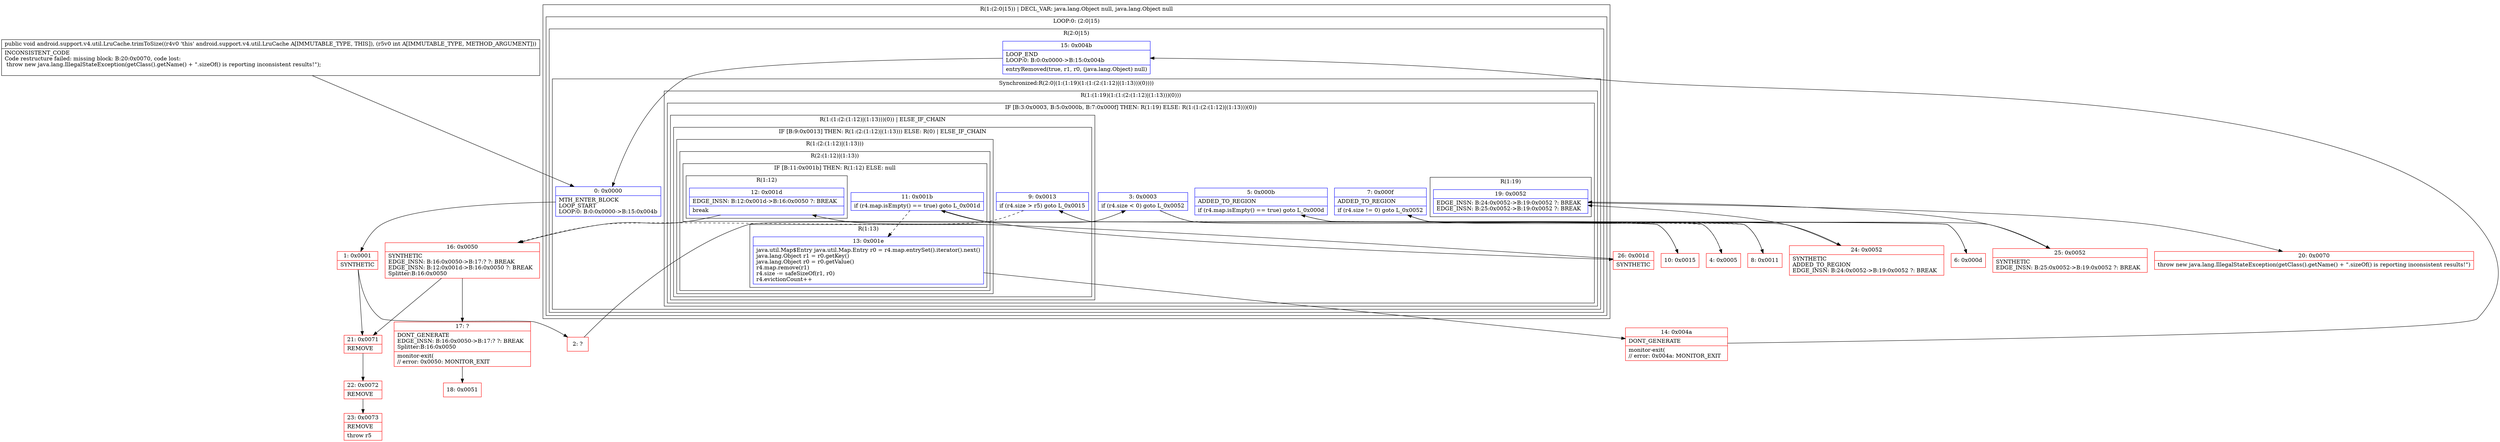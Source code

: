 digraph "CFG forandroid.support.v4.util.LruCache.trimToSize(I)V" {
subgraph cluster_Region_134362303 {
label = "R(1:(2:0|15)) | DECL_VAR: java.lang.Object null, java.lang.Object null\l";
node [shape=record,color=blue];
subgraph cluster_LoopRegion_2008900154 {
label = "LOOP:0: (2:0|15)";
node [shape=record,color=blue];
subgraph cluster_Region_70783024 {
label = "R(2:0|15)";
node [shape=record,color=blue];
subgraph cluster_SynchronizedRegion_498806211 {
label = "Synchronized:R(2:0|(1:(1:19)(1:(1:(2:(1:12)|(1:13)))(0))))";
node [shape=record,color=blue];
Node_0 [shape=record,label="{0\:\ 0x0000|MTH_ENTER_BLOCK\lLOOP_START\lLOOP:0: B:0:0x0000\-\>B:15:0x004b\l}"];
subgraph cluster_Region_615420322 {
label = "R(1:(1:19)(1:(1:(2:(1:12)|(1:13)))(0)))";
node [shape=record,color=blue];
subgraph cluster_IfRegion_1024519748 {
label = "IF [B:3:0x0003, B:5:0x000b, B:7:0x000f] THEN: R(1:19) ELSE: R(1:(1:(2:(1:12)|(1:13)))(0))";
node [shape=record,color=blue];
Node_3 [shape=record,label="{3\:\ 0x0003|if (r4.size \< 0) goto L_0x0052\l}"];
Node_5 [shape=record,label="{5\:\ 0x000b|ADDED_TO_REGION\l|if (r4.map.isEmpty() == true) goto L_0x000d\l}"];
Node_7 [shape=record,label="{7\:\ 0x000f|ADDED_TO_REGION\l|if (r4.size != 0) goto L_0x0052\l}"];
subgraph cluster_Region_564193134 {
label = "R(1:19)";
node [shape=record,color=blue];
Node_19 [shape=record,label="{19\:\ 0x0052|EDGE_INSN: B:24:0x0052\-\>B:19:0x0052 ?: BREAK  \lEDGE_INSN: B:25:0x0052\-\>B:19:0x0052 ?: BREAK  \l}"];
}
subgraph cluster_Region_1706103724 {
label = "R(1:(1:(2:(1:12)|(1:13)))(0)) | ELSE_IF_CHAIN\l";
node [shape=record,color=blue];
subgraph cluster_IfRegion_893566265 {
label = "IF [B:9:0x0013] THEN: R(1:(2:(1:12)|(1:13))) ELSE: R(0) | ELSE_IF_CHAIN\l";
node [shape=record,color=blue];
Node_9 [shape=record,label="{9\:\ 0x0013|if (r4.size \> r5) goto L_0x0015\l}"];
subgraph cluster_Region_253363995 {
label = "R(1:(2:(1:12)|(1:13)))";
node [shape=record,color=blue];
subgraph cluster_Region_690428417 {
label = "R(2:(1:12)|(1:13))";
node [shape=record,color=blue];
subgraph cluster_IfRegion_1155940602 {
label = "IF [B:11:0x001b] THEN: R(1:12) ELSE: null";
node [shape=record,color=blue];
Node_11 [shape=record,label="{11\:\ 0x001b|if (r4.map.isEmpty() == true) goto L_0x001d\l}"];
subgraph cluster_Region_1693287978 {
label = "R(1:12)";
node [shape=record,color=blue];
Node_12 [shape=record,label="{12\:\ 0x001d|EDGE_INSN: B:12:0x001d\-\>B:16:0x0050 ?: BREAK  \l|break\l}"];
}
}
subgraph cluster_Region_1960060210 {
label = "R(1:13)";
node [shape=record,color=blue];
Node_13 [shape=record,label="{13\:\ 0x001e|java.util.Map$Entry java.util.Map.Entry r0 = r4.map.entrySet().iterator().next()\ljava.lang.Object r1 = r0.getKey()\ljava.lang.Object r0 = r0.getValue()\lr4.map.remove(r1)\lr4.size \-= safeSizeOf(r1, r0)\lr4.evictionCount++\l}"];
}
}
}
subgraph cluster_Region_999323507 {
label = "R(0)";
node [shape=record,color=blue];
}
}
}
}
}
}
Node_15 [shape=record,label="{15\:\ 0x004b|LOOP_END\lLOOP:0: B:0:0x0000\-\>B:15:0x004b\l|entryRemoved(true, r1, r0, (java.lang.Object) null)\l}"];
}
}
}
Node_1 [shape=record,color=red,label="{1\:\ 0x0001|SYNTHETIC\l}"];
Node_2 [shape=record,color=red,label="{2\:\ ?}"];
Node_4 [shape=record,color=red,label="{4\:\ 0x0005}"];
Node_6 [shape=record,color=red,label="{6\:\ 0x000d}"];
Node_8 [shape=record,color=red,label="{8\:\ 0x0011}"];
Node_10 [shape=record,color=red,label="{10\:\ 0x0015}"];
Node_14 [shape=record,color=red,label="{14\:\ 0x004a|DONT_GENERATE\l|monitor\-exit(\l\/\/ error: 0x004a: MONITOR_EXIT  \l}"];
Node_16 [shape=record,color=red,label="{16\:\ 0x0050|SYNTHETIC\lEDGE_INSN: B:16:0x0050\-\>B:17:? ?: BREAK  \lEDGE_INSN: B:12:0x001d\-\>B:16:0x0050 ?: BREAK  \lSplitter:B:16:0x0050\l}"];
Node_17 [shape=record,color=red,label="{17\:\ ?|DONT_GENERATE\lEDGE_INSN: B:16:0x0050\-\>B:17:? ?: BREAK  \lSplitter:B:16:0x0050\l|monitor\-exit(\l\/\/ error: 0x0050: MONITOR_EXIT  \l}"];
Node_18 [shape=record,color=red,label="{18\:\ 0x0051}"];
Node_20 [shape=record,color=red,label="{20\:\ 0x0070|throw new java.lang.IllegalStateException(getClass().getName() + \".sizeOf() is reporting inconsistent results!\")\l}"];
Node_21 [shape=record,color=red,label="{21\:\ 0x0071|REMOVE\l}"];
Node_22 [shape=record,color=red,label="{22\:\ 0x0072|REMOVE\l}"];
Node_23 [shape=record,color=red,label="{23\:\ 0x0073|REMOVE\l|throw r5\l}"];
Node_24 [shape=record,color=red,label="{24\:\ 0x0052|SYNTHETIC\lADDED_TO_REGION\lEDGE_INSN: B:24:0x0052\-\>B:19:0x0052 ?: BREAK  \l}"];
Node_25 [shape=record,color=red,label="{25\:\ 0x0052|SYNTHETIC\lEDGE_INSN: B:25:0x0052\-\>B:19:0x0052 ?: BREAK  \l}"];
Node_26 [shape=record,color=red,label="{26\:\ 0x001d|SYNTHETIC\l}"];
MethodNode[shape=record,label="{public void android.support.v4.util.LruCache.trimToSize((r4v0 'this' android.support.v4.util.LruCache A[IMMUTABLE_TYPE, THIS]), (r5v0 int A[IMMUTABLE_TYPE, METHOD_ARGUMENT]))  | INCONSISTENT_CODE\lCode restructure failed: missing block: B:20:0x0070, code lost:\l    throw new java.lang.IllegalStateException(getClass().getName() + \".sizeOf() is reporting inconsistent results!\");\l\l}"];
MethodNode -> Node_0;
Node_0 -> Node_1;
Node_3 -> Node_4[style=dashed];
Node_3 -> Node_24;
Node_5 -> Node_6;
Node_5 -> Node_8[style=dashed];
Node_7 -> Node_8[style=dashed];
Node_7 -> Node_25;
Node_19 -> Node_20;
Node_9 -> Node_10;
Node_9 -> Node_16[style=dashed];
Node_11 -> Node_13[style=dashed];
Node_11 -> Node_26;
Node_12 -> Node_16;
Node_13 -> Node_14;
Node_15 -> Node_0;
Node_1 -> Node_2;
Node_1 -> Node_21;
Node_2 -> Node_3;
Node_4 -> Node_5;
Node_6 -> Node_7;
Node_8 -> Node_9;
Node_10 -> Node_11;
Node_14 -> Node_15;
Node_16 -> Node_17;
Node_16 -> Node_21;
Node_17 -> Node_18;
Node_21 -> Node_22;
Node_22 -> Node_23;
Node_24 -> Node_19;
Node_25 -> Node_19;
Node_26 -> Node_12;
}

